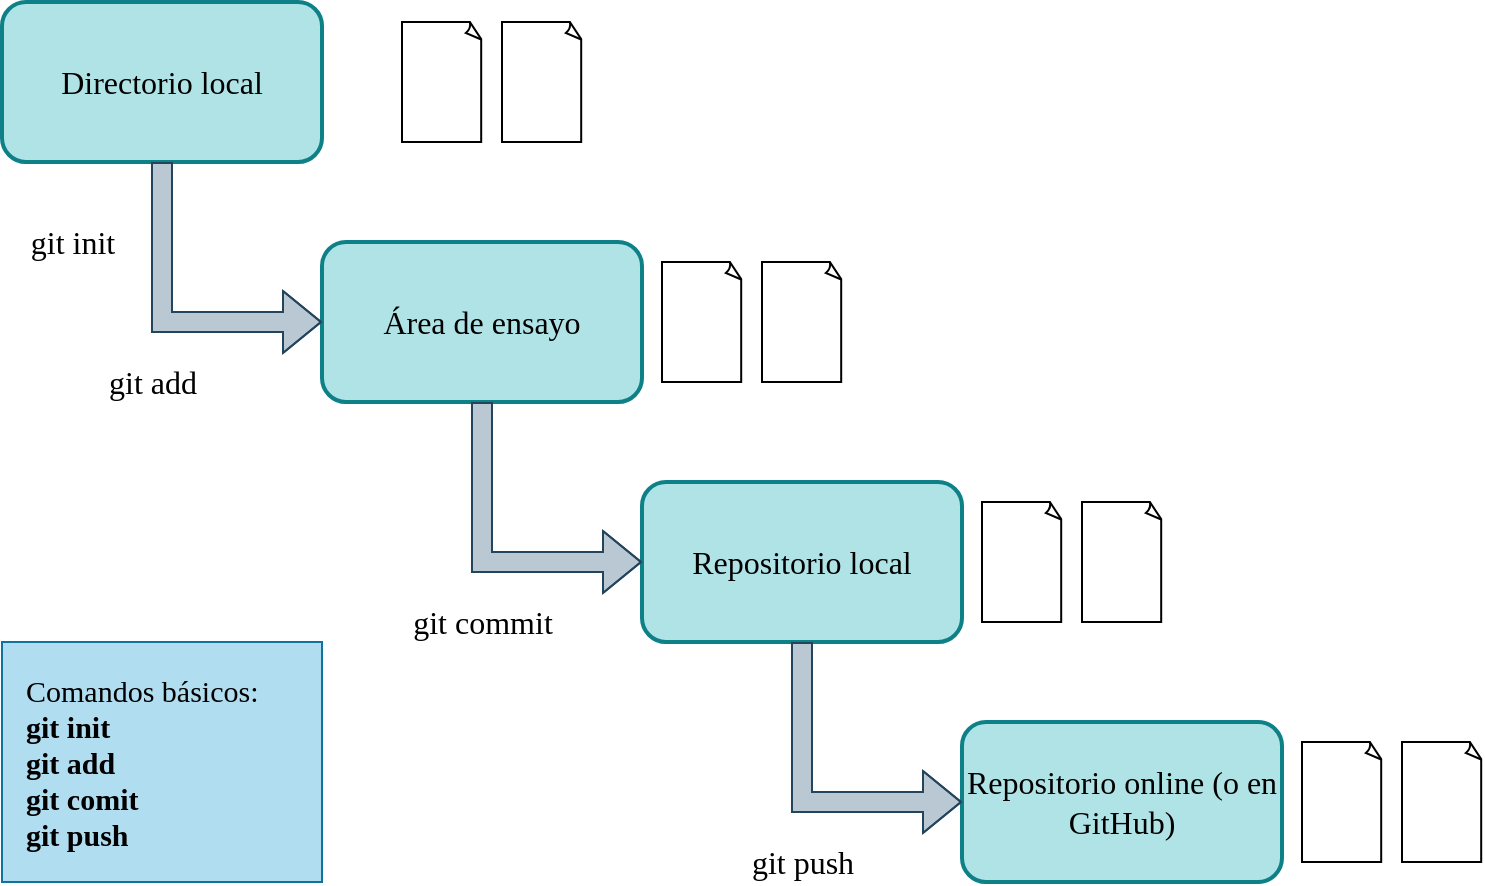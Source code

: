 <mxfile version="18.0.0" type="device"><diagram id="zsL8kdgUsaUC7FuY70wu" name="Página-1"><mxGraphModel dx="1038" dy="525" grid="1" gridSize="10" guides="1" tooltips="1" connect="1" arrows="1" fold="1" page="1" pageScale="1" pageWidth="2336" pageHeight="1654" math="0" shadow="0"><root><mxCell id="0"/><mxCell id="1" parent="0"/><mxCell id="WKLQgG9oER4jhyLAObun-3" value="&lt;font color=&quot;#000000&quot; style=&quot;font-size: 16px;&quot;&gt;Directorio local&lt;/font&gt;" style="rounded=1;whiteSpace=wrap;html=1;fontSize=16;fillColor=#b0e3e6;strokeColor=#0e8088;strokeWidth=2;fontFamily=Verdana;" vertex="1" parent="1"><mxGeometry x="120" y="40" width="160" height="80" as="geometry"/></mxCell><mxCell id="WKLQgG9oER4jhyLAObun-4" value="&lt;font color=&quot;#000000&quot; style=&quot;font-size: 16px;&quot;&gt;&lt;span style=&quot;font-size: 16px;&quot;&gt;Área de ensayo&lt;/span&gt;&lt;/font&gt;" style="rounded=1;whiteSpace=wrap;html=1;fontSize=16;fillColor=#b0e3e6;strokeColor=#0e8088;strokeWidth=2;fontFamily=Verdana;" vertex="1" parent="1"><mxGeometry x="280" y="160" width="160" height="80" as="geometry"/></mxCell><mxCell id="WKLQgG9oER4jhyLAObun-5" value="&lt;font color=&quot;#000000&quot; style=&quot;font-size: 16px;&quot;&gt;Repositorio local&lt;/font&gt;" style="rounded=1;whiteSpace=wrap;html=1;fontSize=16;fillColor=#b0e3e6;strokeColor=#0e8088;strokeWidth=2;fontFamily=Verdana;" vertex="1" parent="1"><mxGeometry x="440" y="280" width="160" height="80" as="geometry"/></mxCell><mxCell id="WKLQgG9oER4jhyLAObun-6" value="&lt;font color=&quot;#000000&quot; style=&quot;font-size: 16px;&quot;&gt;Repositorio online (o en GitHub)&lt;br style=&quot;font-size: 16px;&quot;&gt;&lt;/font&gt;" style="rounded=1;whiteSpace=wrap;html=1;fontSize=16;fillColor=#b0e3e6;strokeColor=#0e8088;strokeWidth=2;fontFamily=Verdana;" vertex="1" parent="1"><mxGeometry x="600" y="400" width="160" height="80" as="geometry"/></mxCell><mxCell id="WKLQgG9oER4jhyLAObun-7" value="&lt;div style=&quot;text-align: center; font-size: 15px;&quot;&gt;&lt;span style=&quot;background-color: initial; font-size: 15px;&quot;&gt;Comandos básicos:&lt;/span&gt;&lt;/div&gt;&lt;b style=&quot;font-size: 15px;&quot;&gt;git init&lt;br style=&quot;font-size: 15px;&quot;&gt;git add&lt;br style=&quot;font-size: 15px;&quot;&gt;git comit&lt;br style=&quot;font-size: 15px;&quot;&gt;git push&lt;/b&gt;" style="rounded=0;whiteSpace=wrap;html=1;fontSize=15;align=left;spacingLeft=10;fillColor=#b1ddf0;strokeColor=#10739e;fontFamily=Verdana;" vertex="1" parent="1"><mxGeometry x="120" y="360" width="160" height="120" as="geometry"/></mxCell><mxCell id="WKLQgG9oER4jhyLAObun-8" value="" style="shape=flexArrow;endArrow=classic;html=1;rounded=0;fontSize=18;fontColor=#000000;exitX=0.5;exitY=1;exitDx=0;exitDy=0;entryX=0;entryY=0.5;entryDx=0;entryDy=0;fillColor=#bac8d3;strokeColor=#23445d;" edge="1" parent="1" source="WKLQgG9oER4jhyLAObun-3" target="WKLQgG9oER4jhyLAObun-4"><mxGeometry width="50" height="50" relative="1" as="geometry"><mxPoint x="200" y="190" as="sourcePoint"/><mxPoint x="250" y="140" as="targetPoint"/><Array as="points"><mxPoint x="200" y="200"/></Array></mxGeometry></mxCell><mxCell id="WKLQgG9oER4jhyLAObun-9" value="" style="shape=flexArrow;endArrow=classic;html=1;rounded=0;fontSize=18;fontColor=#000000;exitX=0.5;exitY=1;exitDx=0;exitDy=0;entryX=0;entryY=0.5;entryDx=0;entryDy=0;fillColor=#bac8d3;strokeColor=#23445d;" edge="1" parent="1"><mxGeometry width="50" height="50" relative="1" as="geometry"><mxPoint x="360" y="240" as="sourcePoint"/><mxPoint x="440" y="320" as="targetPoint"/><Array as="points"><mxPoint x="360" y="320"/></Array></mxGeometry></mxCell><mxCell id="WKLQgG9oER4jhyLAObun-10" value="" style="shape=flexArrow;endArrow=classic;html=1;rounded=0;fontSize=18;fontColor=#000000;exitX=0.5;exitY=1;exitDx=0;exitDy=0;entryX=0;entryY=0.5;entryDx=0;entryDy=0;fillColor=#bac8d3;strokeColor=#23445d;" edge="1" parent="1"><mxGeometry width="50" height="50" relative="1" as="geometry"><mxPoint x="520" y="360" as="sourcePoint"/><mxPoint x="600" y="440" as="targetPoint"/><Array as="points"><mxPoint x="520" y="440"/></Array></mxGeometry></mxCell><mxCell id="WKLQgG9oER4jhyLAObun-11" value="git add" style="text;html=1;align=center;verticalAlign=middle;resizable=0;points=[];autosize=1;strokeColor=none;fillColor=none;fontSize=16;fontFamily=Verdana;fontColor=#000000;" vertex="1" parent="1"><mxGeometry x="160" y="220" width="70" height="20" as="geometry"/></mxCell><mxCell id="WKLQgG9oER4jhyLAObun-12" value="git commit" style="text;html=1;align=center;verticalAlign=middle;resizable=0;points=[];autosize=1;strokeColor=none;fillColor=none;fontSize=16;fontFamily=Verdana;fontColor=#000000;" vertex="1" parent="1"><mxGeometry x="310" y="340" width="100" height="20" as="geometry"/></mxCell><mxCell id="WKLQgG9oER4jhyLAObun-13" value="git push" style="text;html=1;align=center;verticalAlign=middle;resizable=0;points=[];autosize=1;strokeColor=none;fillColor=none;fontSize=16;fontFamily=Verdana;fontColor=#000000;" vertex="1" parent="1"><mxGeometry x="480" y="460" width="80" height="20" as="geometry"/></mxCell><mxCell id="WKLQgG9oER4jhyLAObun-14" value="git init" style="text;html=1;align=center;verticalAlign=middle;resizable=0;points=[];autosize=1;strokeColor=none;fillColor=none;fontSize=16;fontFamily=Verdana;fontColor=#000000;" vertex="1" parent="1"><mxGeometry x="120" y="150" width="70" height="20" as="geometry"/></mxCell><mxCell id="WKLQgG9oER4jhyLAObun-16" value="" style="whiteSpace=wrap;html=1;shape=mxgraph.basic.document;fontFamily=Verdana;fontSize=16;fontColor=#000000;strokeWidth=1;" vertex="1" parent="1"><mxGeometry x="320" y="50" width="40" height="60" as="geometry"/></mxCell><mxCell id="WKLQgG9oER4jhyLAObun-17" value="" style="whiteSpace=wrap;html=1;shape=mxgraph.basic.document;fontFamily=Verdana;fontSize=16;fontColor=#000000;strokeWidth=1;" vertex="1" parent="1"><mxGeometry x="370" y="50" width="40" height="60" as="geometry"/></mxCell><mxCell id="WKLQgG9oER4jhyLAObun-18" value="" style="whiteSpace=wrap;html=1;shape=mxgraph.basic.document;fontFamily=Verdana;fontSize=16;fontColor=#000000;strokeWidth=1;" vertex="1" parent="1"><mxGeometry x="450" y="170" width="40" height="60" as="geometry"/></mxCell><mxCell id="WKLQgG9oER4jhyLAObun-19" value="" style="whiteSpace=wrap;html=1;shape=mxgraph.basic.document;fontFamily=Verdana;fontSize=16;fontColor=#000000;strokeWidth=1;" vertex="1" parent="1"><mxGeometry x="500" y="170" width="40" height="60" as="geometry"/></mxCell><mxCell id="WKLQgG9oER4jhyLAObun-20" value="" style="whiteSpace=wrap;html=1;shape=mxgraph.basic.document;fontFamily=Verdana;fontSize=16;fontColor=#000000;strokeWidth=1;" vertex="1" parent="1"><mxGeometry x="610" y="290" width="40" height="60" as="geometry"/></mxCell><mxCell id="WKLQgG9oER4jhyLAObun-21" value="" style="whiteSpace=wrap;html=1;shape=mxgraph.basic.document;fontFamily=Verdana;fontSize=16;fontColor=#000000;strokeWidth=1;" vertex="1" parent="1"><mxGeometry x="660" y="290" width="40" height="60" as="geometry"/></mxCell><mxCell id="WKLQgG9oER4jhyLAObun-22" value="" style="whiteSpace=wrap;html=1;shape=mxgraph.basic.document;fontFamily=Verdana;fontSize=16;fontColor=#000000;strokeWidth=1;" vertex="1" parent="1"><mxGeometry x="770" y="410" width="40" height="60" as="geometry"/></mxCell><mxCell id="WKLQgG9oER4jhyLAObun-23" value="" style="whiteSpace=wrap;html=1;shape=mxgraph.basic.document;fontFamily=Verdana;fontSize=16;fontColor=#000000;strokeWidth=1;" vertex="1" parent="1"><mxGeometry x="820" y="410" width="40" height="60" as="geometry"/></mxCell></root></mxGraphModel></diagram></mxfile>